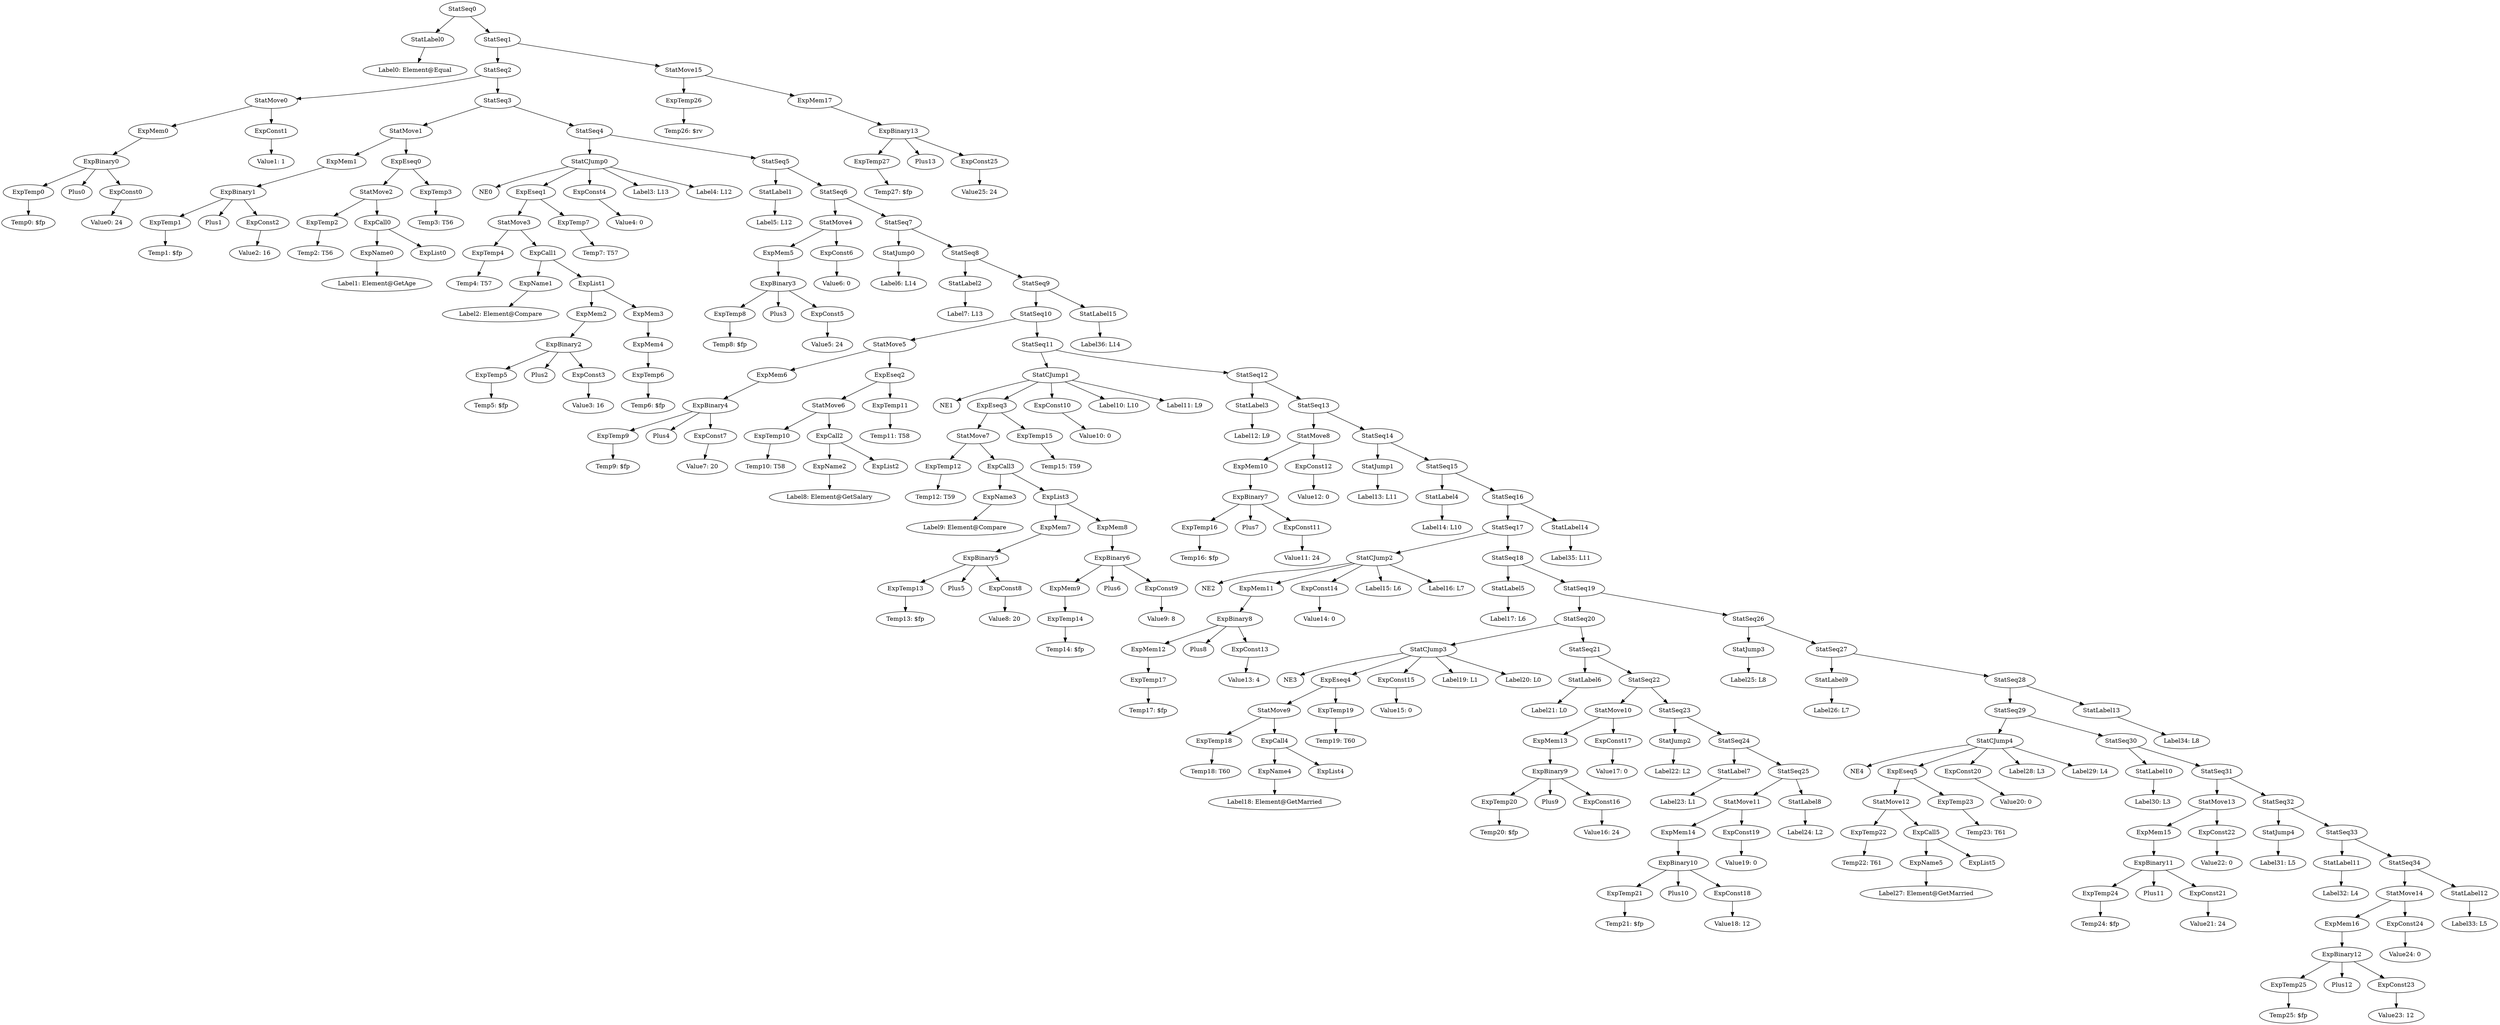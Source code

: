 digraph {
	ordering = out;
	ExpMem17 -> ExpBinary13;
	ExpTemp27 -> "Temp27: $fp";
	ExpTemp26 -> "Temp26: $rv";
	StatLabel15 -> "Label36: L14";
	StatSeq9 -> StatSeq10;
	StatSeq9 -> StatLabel15;
	StatLabel14 -> "Label35: L11";
	StatLabel13 -> "Label34: L8";
	StatMove14 -> ExpMem16;
	StatMove14 -> ExpConst24;
	StatJump4 -> "Label31: L5";
	StatSeq34 -> StatMove14;
	StatSeq34 -> StatLabel12;
	ExpConst22 -> "Value22: 0";
	ExpConst21 -> "Value21: 24";
	ExpTemp24 -> "Temp24: $fp";
	StatSeq29 -> StatCJump4;
	StatSeq29 -> StatSeq30;
	ExpConst20 -> "Value20: 0";
	StatSeq28 -> StatSeq29;
	StatSeq28 -> StatLabel13;
	ExpEseq5 -> StatMove12;
	ExpEseq5 -> ExpTemp23;
	ExpCall5 -> ExpName5;
	ExpCall5 -> ExpList5;
	StatSeq32 -> StatJump4;
	StatSeq32 -> StatSeq33;
	ExpTemp22 -> "Temp22: T61";
	StatSeq27 -> StatLabel9;
	StatSeq27 -> StatSeq28;
	StatLabel9 -> "Label26: L7";
	StatSeq19 -> StatSeq20;
	StatSeq19 -> StatSeq26;
	StatLabel8 -> "Label24: L2";
	StatSeq25 -> StatMove11;
	StatSeq25 -> StatLabel8;
	ExpMem14 -> ExpBinary10;
	ExpBinary12 -> ExpTemp25;
	ExpBinary12 -> Plus12;
	ExpBinary12 -> ExpConst23;
	ExpName5 -> "Label27: Element@GetMarried";
	ExpConst18 -> "Value18: 12";
	ExpBinary10 -> ExpTemp21;
	ExpBinary10 -> Plus10;
	ExpBinary10 -> ExpConst18;
	ExpTemp21 -> "Temp21: $fp";
	StatSeq24 -> StatLabel7;
	StatSeq24 -> StatSeq25;
	StatLabel10 -> "Label30: L3";
	StatJump2 -> "Label22: L2";
	StatSeq22 -> StatMove10;
	StatSeq22 -> StatSeq23;
	ExpConst17 -> "Value17: 0";
	StatMove10 -> ExpMem13;
	StatMove10 -> ExpConst17;
	ExpMem13 -> ExpBinary9;
	ExpConst16 -> "Value16: 24";
	StatSeq21 -> StatLabel6;
	StatSeq21 -> StatSeq22;
	ExpConst15 -> "Value15: 0";
	ExpEseq4 -> StatMove9;
	ExpEseq4 -> ExpTemp19;
	ExpName4 -> "Label18: Element@GetMarried";
	StatMove9 -> ExpTemp18;
	StatMove9 -> ExpCall4;
	ExpTemp18 -> "Temp18: T60";
	StatCJump3 -> NE3;
	StatCJump3 -> ExpEseq4;
	StatCJump3 -> ExpConst15;
	StatCJump3 -> "Label19: L1";
	StatCJump3 -> "Label20: L0";
	StatSeq18 -> StatLabel5;
	StatSeq18 -> StatSeq19;
	ExpConst14 -> "Value14: 0";
	StatMove11 -> ExpMem14;
	StatMove11 -> ExpConst19;
	ExpMem11 -> ExpBinary8;
	ExpConst13 -> "Value13: 4";
	ExpBinary8 -> ExpMem12;
	ExpBinary8 -> Plus8;
	ExpBinary8 -> ExpConst13;
	ExpMem12 -> ExpTemp17;
	ExpConst2 -> "Value2: 16";
	ExpConst4 -> "Value4: 0";
	ExpMem3 -> ExpMem4;
	ExpTemp6 -> "Temp6: $fp";
	StatSeq26 -> StatJump3;
	StatSeq26 -> StatSeq27;
	StatMove6 -> ExpTemp10;
	StatMove6 -> ExpCall2;
	ExpConst3 -> "Value3: 16";
	ExpBinary2 -> ExpTemp5;
	ExpBinary2 -> Plus2;
	ExpBinary2 -> ExpConst3;
	StatSeq30 -> StatLabel10;
	StatSeq30 -> StatSeq31;
	ExpTemp19 -> "Temp19: T60";
	StatSeq17 -> StatCJump2;
	StatSeq17 -> StatSeq18;
	StatLabel0 -> "Label0: Element@Equal";
	ExpMem5 -> ExpBinary3;
	ExpCall1 -> ExpName1;
	ExpCall1 -> ExpList1;
	StatJump0 -> "Label6: L14";
	ExpName1 -> "Label2: Element@Compare";
	ExpEseq1 -> StatMove3;
	ExpEseq1 -> ExpTemp7;
	StatMove13 -> ExpMem15;
	StatMove13 -> ExpConst22;
	StatSeq10 -> StatMove5;
	StatSeq10 -> StatSeq11;
	ExpTemp15 -> "Temp15: T59";
	StatSeq14 -> StatJump1;
	StatSeq14 -> StatSeq15;
	ExpConst24 -> "Value24: 0";
	StatMove3 -> ExpTemp4;
	StatMove3 -> ExpCall1;
	ExpTemp7 -> "Temp7: T57";
	ExpTemp0 -> "Temp0: $fp";
	ExpTemp25 -> "Temp25: $fp";
	ExpEseq3 -> StatMove7;
	ExpEseq3 -> ExpTemp15;
	StatLabel5 -> "Label17: L6";
	ExpTemp4 -> "Temp4: T57";
	ExpConst1 -> "Value1: 1";
	ExpConst6 -> "Value6: 0";
	ExpMem1 -> ExpBinary1;
	StatSeq2 -> StatMove0;
	StatSeq2 -> StatSeq3;
	ExpConst10 -> "Value10: 0";
	ExpBinary1 -> ExpTemp1;
	ExpBinary1 -> Plus1;
	ExpBinary1 -> ExpConst2;
	ExpMem0 -> ExpBinary0;
	ExpConst0 -> "Value0: 24";
	ExpTemp5 -> "Temp5: $fp";
	ExpConst5 -> "Value5: 24";
	StatSeq0 -> StatLabel0;
	StatSeq0 -> StatSeq1;
	ExpTemp3 -> "Temp3: T56";
	StatSeq8 -> StatLabel2;
	StatSeq8 -> StatSeq9;
	StatMove0 -> ExpMem0;
	StatMove0 -> ExpConst1;
	StatLabel7 -> "Label23: L1";
	StatMove8 -> ExpMem10;
	StatMove8 -> ExpConst12;
	StatSeq3 -> StatMove1;
	StatSeq3 -> StatSeq4;
	StatMove15 -> ExpTemp26;
	StatMove15 -> ExpMem17;
	ExpBinary3 -> ExpTemp8;
	ExpBinary3 -> Plus3;
	ExpBinary3 -> ExpConst5;
	StatLabel3 -> "Label12: L9";
	ExpMem7 -> ExpBinary5;
	StatSeq15 -> StatLabel4;
	StatSeq15 -> StatSeq16;
	StatSeq33 -> StatLabel11;
	StatSeq33 -> StatSeq34;
	ExpBinary11 -> ExpTemp24;
	ExpBinary11 -> Plus11;
	ExpBinary11 -> ExpConst21;
	ExpMem4 -> ExpTemp6;
	ExpBinary0 -> ExpTemp0;
	ExpBinary0 -> Plus0;
	ExpBinary0 -> ExpConst0;
	StatLabel11 -> "Label32: L4";
	ExpTemp2 -> "Temp2: T56";
	ExpBinary13 -> ExpTemp27;
	ExpBinary13 -> Plus13;
	ExpBinary13 -> ExpConst25;
	StatMove2 -> ExpTemp2;
	StatMove2 -> ExpCall0;
	ExpTemp20 -> "Temp20: $fp";
	ExpConst8 -> "Value8: 20";
	ExpName0 -> "Label1: Element@GetAge";
	StatLabel1 -> "Label5: L12";
	StatSeq1 -> StatSeq2;
	StatSeq1 -> StatMove15;
	ExpMem2 -> ExpBinary2;
	ExpConst23 -> "Value23: 12";
	StatLabel6 -> "Label21: L0";
	ExpTemp12 -> "Temp12: T59";
	ExpCall0 -> ExpName0;
	ExpCall0 -> ExpList0;
	StatSeq31 -> StatMove13;
	StatSeq31 -> StatSeq32;
	ExpTemp11 -> "Temp11: T58";
	ExpEseq0 -> StatMove2;
	ExpEseq0 -> ExpTemp3;
	ExpMem15 -> ExpBinary11;
	ExpTemp8 -> "Temp8: $fp";
	StatCJump4 -> NE4;
	StatCJump4 -> ExpEseq5;
	StatCJump4 -> ExpConst20;
	StatCJump4 -> "Label28: L3";
	StatCJump4 -> "Label29: L4";
	ExpBinary9 -> ExpTemp20;
	ExpBinary9 -> Plus9;
	ExpBinary9 -> ExpConst16;
	ExpBinary7 -> ExpTemp16;
	ExpBinary7 -> Plus7;
	ExpBinary7 -> ExpConst11;
	ExpConst12 -> "Value12: 0";
	StatSeq5 -> StatLabel1;
	StatSeq5 -> StatSeq6;
	StatSeq23 -> StatJump2;
	StatSeq23 -> StatSeq24;
	StatLabel4 -> "Label14: L10";
	StatMove1 -> ExpMem1;
	StatMove1 -> ExpEseq0;
	ExpTemp23 -> "Temp23: T61";
	ExpTemp17 -> "Temp17: $fp";
	ExpMem9 -> ExpTemp14;
	StatSeq13 -> StatMove8;
	StatSeq13 -> StatSeq14;
	StatCJump0 -> NE0;
	StatCJump0 -> ExpEseq1;
	StatCJump0 -> ExpConst4;
	StatCJump0 -> "Label3: L13";
	StatCJump0 -> "Label4: L12";
	StatSeq6 -> StatMove4;
	StatSeq6 -> StatSeq7;
	StatSeq16 -> StatSeq17;
	StatSeq16 -> StatLabel14;
	StatSeq7 -> StatJump0;
	StatSeq7 -> StatSeq8;
	ExpName2 -> "Label8: Element@GetSalary";
	StatJump3 -> "Label25: L8";
	ExpCall4 -> ExpName4;
	ExpCall4 -> ExpList4;
	ExpTemp9 -> "Temp9: $fp";
	ExpConst7 -> "Value7: 20";
	ExpMem6 -> ExpBinary4;
	ExpCall2 -> ExpName2;
	ExpCall2 -> ExpList2;
	ExpList1 -> ExpMem2;
	ExpList1 -> ExpMem3;
	ExpBinary4 -> ExpTemp9;
	ExpBinary4 -> Plus4;
	ExpBinary4 -> ExpConst7;
	ExpTemp1 -> "Temp1: $fp";
	ExpEseq2 -> StatMove6;
	ExpEseq2 -> ExpTemp11;
	ExpName3 -> "Label9: Element@Compare";
	ExpConst25 -> "Value25: 24";
	ExpCall3 -> ExpName3;
	ExpCall3 -> ExpList3;
	StatCJump1 -> NE1;
	StatCJump1 -> ExpEseq3;
	StatCJump1 -> ExpConst10;
	StatCJump1 -> "Label10: L10";
	StatCJump1 -> "Label11: L9";
	StatMove7 -> ExpTemp12;
	StatMove7 -> ExpCall3;
	ExpTemp13 -> "Temp13: $fp";
	ExpBinary5 -> ExpTemp13;
	ExpBinary5 -> Plus5;
	ExpBinary5 -> ExpConst8;
	StatMove5 -> ExpMem6;
	StatMove5 -> ExpEseq2;
	StatMove4 -> ExpMem5;
	StatMove4 -> ExpConst6;
	StatLabel2 -> "Label7: L13";
	ExpConst9 -> "Value9: 8";
	StatSeq20 -> StatCJump3;
	StatSeq20 -> StatSeq21;
	StatSeq11 -> StatCJump1;
	StatSeq11 -> StatSeq12;
	ExpList3 -> ExpMem7;
	ExpList3 -> ExpMem8;
	StatMove12 -> ExpTemp22;
	StatMove12 -> ExpCall5;
	ExpConst19 -> "Value19: 0";
	ExpTemp14 -> "Temp14: $fp";
	ExpMem16 -> ExpBinary12;
	ExpBinary6 -> ExpMem9;
	ExpBinary6 -> Plus6;
	ExpBinary6 -> ExpConst9;
	StatCJump2 -> NE2;
	StatCJump2 -> ExpMem11;
	StatCJump2 -> ExpConst14;
	StatCJump2 -> "Label15: L6";
	StatCJump2 -> "Label16: L7";
	ExpTemp16 -> "Temp16: $fp";
	ExpMem8 -> ExpBinary6;
	StatSeq12 -> StatLabel3;
	StatSeq12 -> StatSeq13;
	StatLabel12 -> "Label33: L5";
	ExpConst11 -> "Value11: 24";
	ExpTemp10 -> "Temp10: T58";
	ExpMem10 -> ExpBinary7;
	StatSeq4 -> StatCJump0;
	StatSeq4 -> StatSeq5;
	StatJump1 -> "Label13: L11";
}

